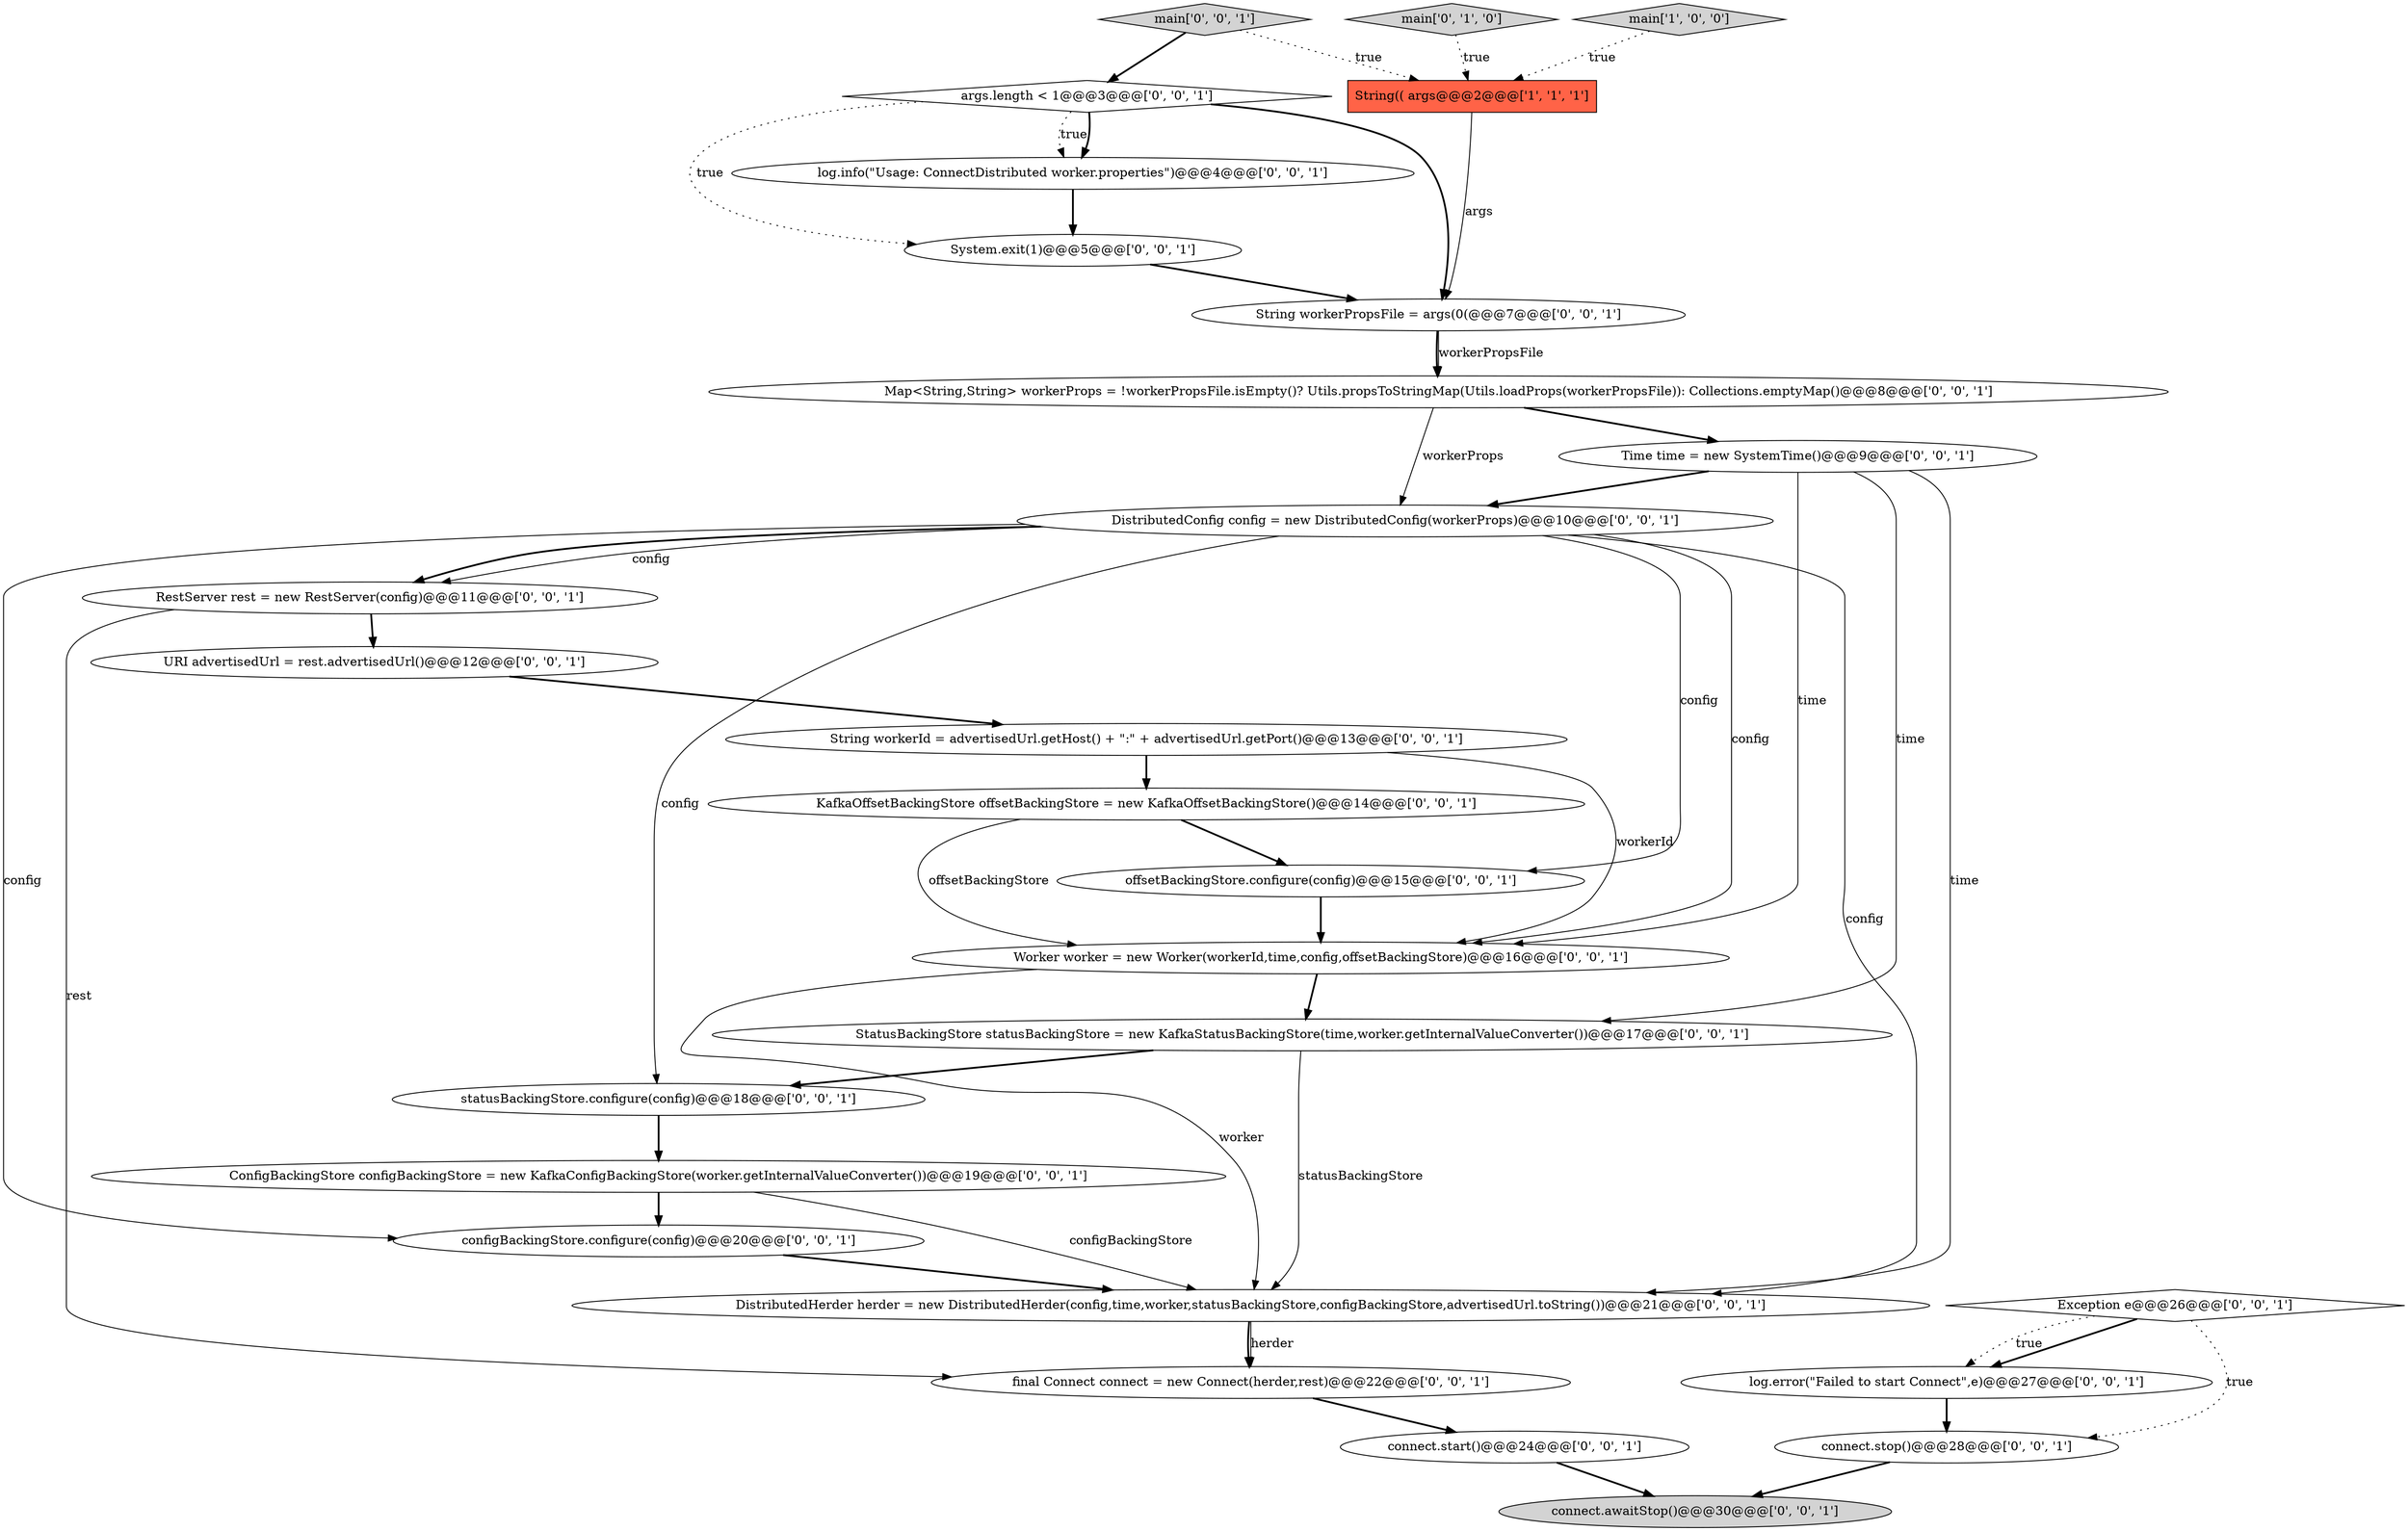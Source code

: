 digraph {
7 [style = filled, label = "String workerId = advertisedUrl.getHost() + \":\" + advertisedUrl.getPort()@@@13@@@['0', '0', '1']", fillcolor = white, shape = ellipse image = "AAA0AAABBB3BBB"];
12 [style = filled, label = "DistributedHerder herder = new DistributedHerder(config,time,worker,statusBackingStore,configBackingStore,advertisedUrl.toString())@@@21@@@['0', '0', '1']", fillcolor = white, shape = ellipse image = "AAA0AAABBB3BBB"];
6 [style = filled, label = "Exception e@@@26@@@['0', '0', '1']", fillcolor = white, shape = diamond image = "AAA0AAABBB3BBB"];
26 [style = filled, label = "StatusBackingStore statusBackingStore = new KafkaStatusBackingStore(time,worker.getInternalValueConverter())@@@17@@@['0', '0', '1']", fillcolor = white, shape = ellipse image = "AAA0AAABBB3BBB"];
8 [style = filled, label = "log.error(\"Failed to start Connect\",e)@@@27@@@['0', '0', '1']", fillcolor = white, shape = ellipse image = "AAA0AAABBB3BBB"];
2 [style = filled, label = "main['0', '1', '0']", fillcolor = lightgray, shape = diamond image = "AAA0AAABBB2BBB"];
21 [style = filled, label = "connect.start()@@@24@@@['0', '0', '1']", fillcolor = white, shape = ellipse image = "AAA0AAABBB3BBB"];
15 [style = filled, label = "main['0', '0', '1']", fillcolor = lightgray, shape = diamond image = "AAA0AAABBB3BBB"];
17 [style = filled, label = "KafkaOffsetBackingStore offsetBackingStore = new KafkaOffsetBackingStore()@@@14@@@['0', '0', '1']", fillcolor = white, shape = ellipse image = "AAA0AAABBB3BBB"];
22 [style = filled, label = "Map<String,String> workerProps = !workerPropsFile.isEmpty()? Utils.propsToStringMap(Utils.loadProps(workerPropsFile)): Collections.emptyMap()@@@8@@@['0', '0', '1']", fillcolor = white, shape = ellipse image = "AAA0AAABBB3BBB"];
10 [style = filled, label = "RestServer rest = new RestServer(config)@@@11@@@['0', '0', '1']", fillcolor = white, shape = ellipse image = "AAA0AAABBB3BBB"];
11 [style = filled, label = "URI advertisedUrl = rest.advertisedUrl()@@@12@@@['0', '0', '1']", fillcolor = white, shape = ellipse image = "AAA0AAABBB3BBB"];
16 [style = filled, label = "connect.stop()@@@28@@@['0', '0', '1']", fillcolor = white, shape = ellipse image = "AAA0AAABBB3BBB"];
27 [style = filled, label = "log.info(\"Usage: ConnectDistributed worker.properties\")@@@4@@@['0', '0', '1']", fillcolor = white, shape = ellipse image = "AAA0AAABBB3BBB"];
13 [style = filled, label = "System.exit(1)@@@5@@@['0', '0', '1']", fillcolor = white, shape = ellipse image = "AAA0AAABBB3BBB"];
14 [style = filled, label = "final Connect connect = new Connect(herder,rest)@@@22@@@['0', '0', '1']", fillcolor = white, shape = ellipse image = "AAA0AAABBB3BBB"];
18 [style = filled, label = "ConfigBackingStore configBackingStore = new KafkaConfigBackingStore(worker.getInternalValueConverter())@@@19@@@['0', '0', '1']", fillcolor = white, shape = ellipse image = "AAA0AAABBB3BBB"];
19 [style = filled, label = "Worker worker = new Worker(workerId,time,config,offsetBackingStore)@@@16@@@['0', '0', '1']", fillcolor = white, shape = ellipse image = "AAA0AAABBB3BBB"];
1 [style = filled, label = "main['1', '0', '0']", fillcolor = lightgray, shape = diamond image = "AAA0AAABBB1BBB"];
24 [style = filled, label = "args.length < 1@@@3@@@['0', '0', '1']", fillcolor = white, shape = diamond image = "AAA0AAABBB3BBB"];
5 [style = filled, label = "configBackingStore.configure(config)@@@20@@@['0', '0', '1']", fillcolor = white, shape = ellipse image = "AAA0AAABBB3BBB"];
25 [style = filled, label = "Time time = new SystemTime()@@@9@@@['0', '0', '1']", fillcolor = white, shape = ellipse image = "AAA0AAABBB3BBB"];
3 [style = filled, label = "offsetBackingStore.configure(config)@@@15@@@['0', '0', '1']", fillcolor = white, shape = ellipse image = "AAA0AAABBB3BBB"];
20 [style = filled, label = "connect.awaitStop()@@@30@@@['0', '0', '1']", fillcolor = lightgray, shape = ellipse image = "AAA0AAABBB3BBB"];
4 [style = filled, label = "statusBackingStore.configure(config)@@@18@@@['0', '0', '1']", fillcolor = white, shape = ellipse image = "AAA0AAABBB3BBB"];
9 [style = filled, label = "DistributedConfig config = new DistributedConfig(workerProps)@@@10@@@['0', '0', '1']", fillcolor = white, shape = ellipse image = "AAA0AAABBB3BBB"];
23 [style = filled, label = "String workerPropsFile = args(0(@@@7@@@['0', '0', '1']", fillcolor = white, shape = ellipse image = "AAA0AAABBB3BBB"];
0 [style = filled, label = "String(( args@@@2@@@['1', '1', '1']", fillcolor = tomato, shape = box image = "AAA0AAABBB1BBB"];
8->16 [style = bold, label=""];
24->13 [style = dotted, label="true"];
23->22 [style = bold, label=""];
0->23 [style = solid, label="args"];
6->16 [style = dotted, label="true"];
17->19 [style = solid, label="offsetBackingStore"];
9->12 [style = solid, label="config"];
25->26 [style = solid, label="time"];
1->0 [style = dotted, label="true"];
9->3 [style = solid, label="config"];
23->22 [style = solid, label="workerPropsFile"];
24->23 [style = bold, label=""];
27->13 [style = bold, label=""];
12->14 [style = bold, label=""];
14->21 [style = bold, label=""];
13->23 [style = bold, label=""];
18->5 [style = bold, label=""];
10->11 [style = bold, label=""];
15->24 [style = bold, label=""];
17->3 [style = bold, label=""];
26->4 [style = bold, label=""];
6->8 [style = bold, label=""];
18->12 [style = solid, label="configBackingStore"];
11->7 [style = bold, label=""];
15->0 [style = dotted, label="true"];
6->8 [style = dotted, label="true"];
21->20 [style = bold, label=""];
22->25 [style = bold, label=""];
25->19 [style = solid, label="time"];
9->10 [style = solid, label="config"];
9->19 [style = solid, label="config"];
3->19 [style = bold, label=""];
19->26 [style = bold, label=""];
22->9 [style = solid, label="workerProps"];
25->9 [style = bold, label=""];
12->14 [style = solid, label="herder"];
7->17 [style = bold, label=""];
24->27 [style = dotted, label="true"];
16->20 [style = bold, label=""];
26->12 [style = solid, label="statusBackingStore"];
5->12 [style = bold, label=""];
7->19 [style = solid, label="workerId"];
24->27 [style = bold, label=""];
2->0 [style = dotted, label="true"];
25->12 [style = solid, label="time"];
9->4 [style = solid, label="config"];
10->14 [style = solid, label="rest"];
4->18 [style = bold, label=""];
9->10 [style = bold, label=""];
19->12 [style = solid, label="worker"];
9->5 [style = solid, label="config"];
}
